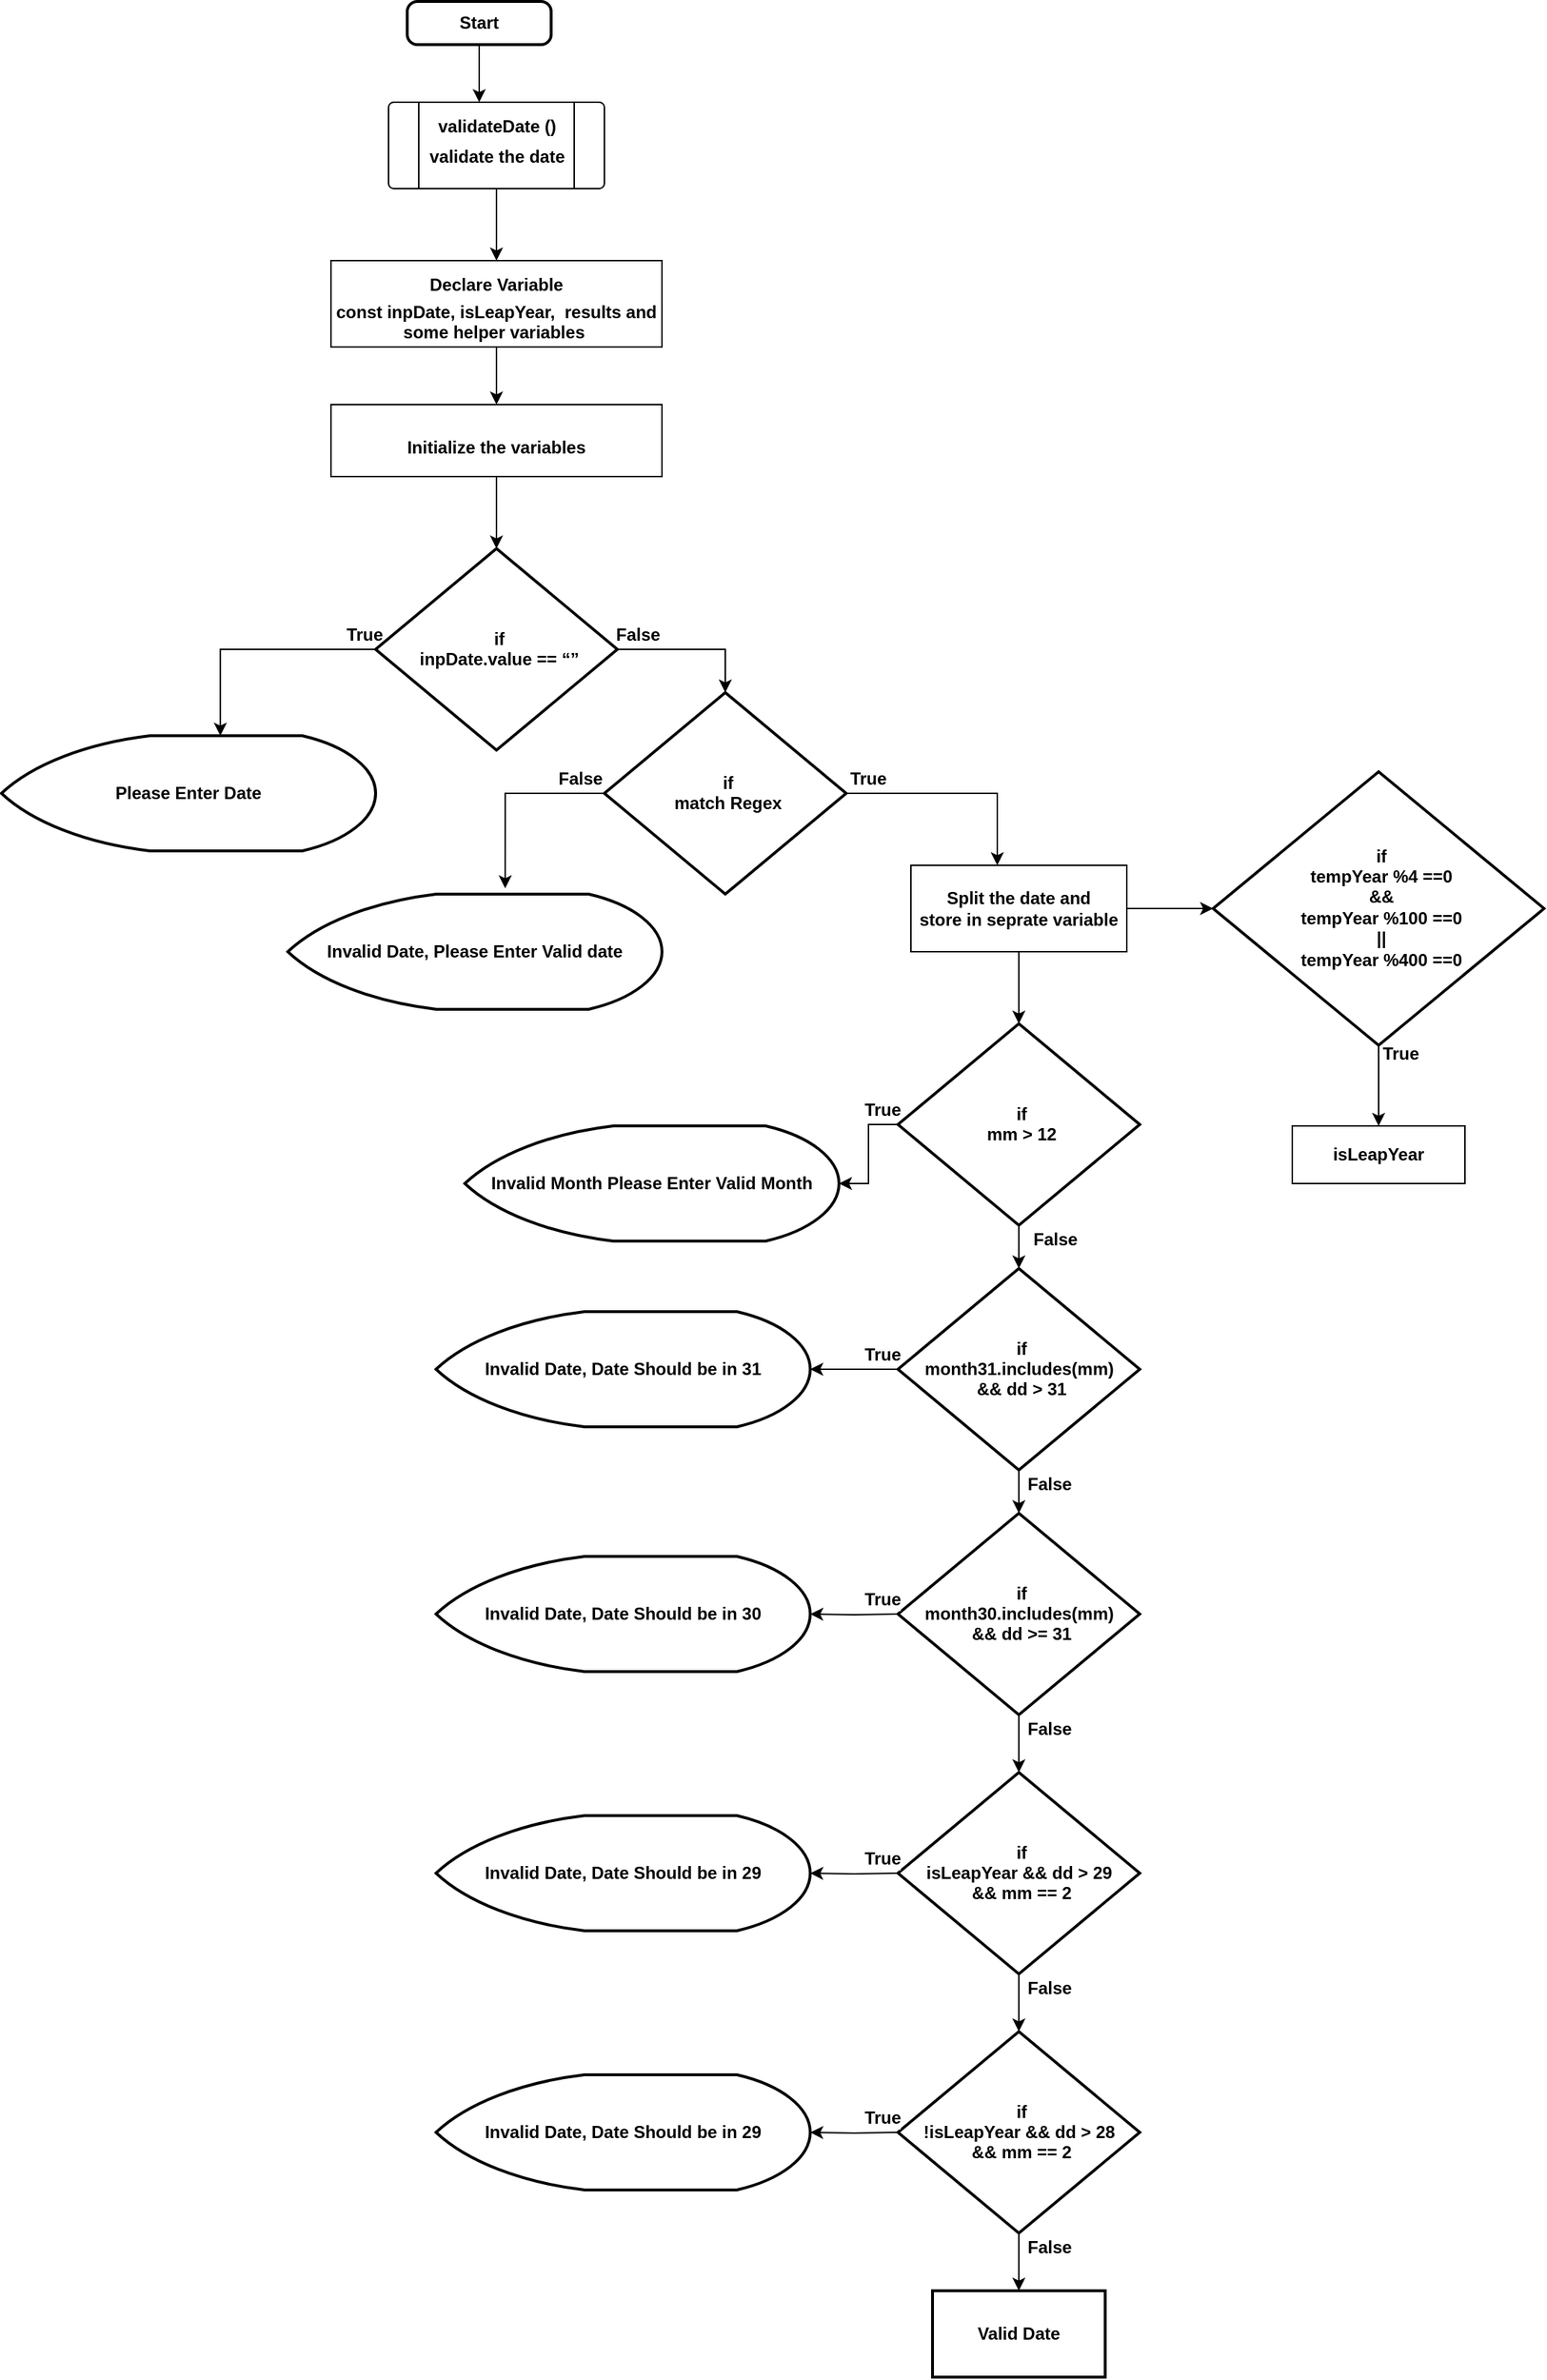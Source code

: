 <mxfile version="14.5.1" type="device"><diagram id="9LL2YR0nMB0kP5iVEP8Q" name="Page-1"><mxGraphModel dx="710" dy="405" grid="1" gridSize="10" guides="1" tooltips="1" connect="1" arrows="1" fold="1" page="1" pageScale="1" pageWidth="850" pageHeight="1100" math="0" shadow="0"><root><mxCell id="0"/><mxCell id="1" parent="0"/><mxCell id="JqHJH4Xee65i9F3_Jqvx-3" value="&lt;span style=&quot;font-size: 12px;&quot;&gt;Start&lt;/span&gt;" style="rounded=1;whiteSpace=wrap;html=1;absoluteArcSize=1;arcSize=14;strokeWidth=2;fontStyle=1;fontSize=12;" vertex="1" parent="1"><mxGeometry x="300" y="300" width="100" height="30" as="geometry"/></mxCell><mxCell id="JqHJH4Xee65i9F3_Jqvx-4" value="" style="endArrow=classic;html=1;exitX=0.5;exitY=1;exitDx=0;exitDy=0;fontStyle=1;fontSize=12;" edge="1" parent="1" source="JqHJH4Xee65i9F3_Jqvx-3"><mxGeometry width="50" height="50" relative="1" as="geometry"><mxPoint x="350" y="410" as="sourcePoint"/><mxPoint x="350" y="370" as="targetPoint"/></mxGeometry></mxCell><mxCell id="JqHJH4Xee65i9F3_Jqvx-5" value="" style="verticalLabelPosition=bottom;verticalAlign=top;html=1;shape=process;whiteSpace=wrap;rounded=1;size=0.14;arcSize=6;fontStyle=1;fontSize=12;" vertex="1" parent="1"><mxGeometry x="287" y="370" width="150" height="60" as="geometry"/></mxCell><mxCell id="JqHJH4Xee65i9F3_Jqvx-8" value="" style="edgeStyle=orthogonalEdgeStyle;rounded=0;orthogonalLoop=1;jettySize=auto;html=1;fontStyle=1;fontSize=12;" edge="1" parent="1" source="JqHJH4Xee65i9F3_Jqvx-6" target="JqHJH4Xee65i9F3_Jqvx-7"><mxGeometry relative="1" as="geometry"/></mxCell><mxCell id="JqHJH4Xee65i9F3_Jqvx-6" value="&lt;p class=&quot;MsoNormal&quot; align=&quot;center&quot; style=&quot;line-height: 20%; font-size: 12px;&quot;&gt;validateDate ()&lt;/p&gt;&lt;p class=&quot;MsoNormal&quot; align=&quot;center&quot; style=&quot;font-size: 12px;&quot;&gt;&lt;span style=&quot;font-size: 12px; line-height: 107%;&quot;&gt;validate the date&lt;/span&gt;&lt;/p&gt;" style="text;html=1;align=center;verticalAlign=middle;resizable=0;points=[];autosize=1;fontStyle=1;fontSize=12;" vertex="1" parent="1"><mxGeometry x="307" y="370" width="110" height="60" as="geometry"/></mxCell><mxCell id="JqHJH4Xee65i9F3_Jqvx-10" value="" style="edgeStyle=orthogonalEdgeStyle;rounded=0;orthogonalLoop=1;jettySize=auto;html=1;fontStyle=1;fontSize=12;" edge="1" parent="1" source="JqHJH4Xee65i9F3_Jqvx-7" target="JqHJH4Xee65i9F3_Jqvx-9"><mxGeometry relative="1" as="geometry"/></mxCell><mxCell id="JqHJH4Xee65i9F3_Jqvx-7" value="&lt;p class=&quot;MsoNormal&quot; align=&quot;center&quot; style=&quot;margin-bottom: 0in; line-height: 20%; font-size: 12px;&quot;&gt;Declare Variable&lt;/p&gt;&lt;p class=&quot;MsoNormal&quot; align=&quot;center&quot; style=&quot;margin-bottom: 0in; line-height: 115%; font-size: 12px;&quot;&gt;const inpDate, isLeapYear,&amp;nbsp; results and some helper variables&amp;nbsp;&lt;/p&gt;" style="rounded=0;whiteSpace=wrap;html=1;fontStyle=1;fontSize=12;" vertex="1" parent="1"><mxGeometry x="247" y="480" width="230" height="60" as="geometry"/></mxCell><mxCell id="JqHJH4Xee65i9F3_Jqvx-12" value="" style="edgeStyle=orthogonalEdgeStyle;rounded=0;orthogonalLoop=1;jettySize=auto;html=1;fontSize=12;" edge="1" parent="1" source="JqHJH4Xee65i9F3_Jqvx-9" target="JqHJH4Xee65i9F3_Jqvx-11"><mxGeometry relative="1" as="geometry"/></mxCell><mxCell id="JqHJH4Xee65i9F3_Jqvx-9" value="&lt;p class=&quot;MsoNormal&quot; align=&quot;center&quot; style=&quot;margin-bottom: 0in; line-height: 20%; font-size: 12px;&quot;&gt;Initialize the variables&lt;/p&gt;" style="rounded=0;whiteSpace=wrap;html=1;fontStyle=1;fontSize=12;" vertex="1" parent="1"><mxGeometry x="247" y="580" width="230" height="50" as="geometry"/></mxCell><mxCell id="JqHJH4Xee65i9F3_Jqvx-14" value="True" style="edgeStyle=orthogonalEdgeStyle;rounded=0;orthogonalLoop=1;jettySize=auto;html=1;entryX=0.585;entryY=0;entryDx=0;entryDy=0;entryPerimeter=0;fontSize=12;fontStyle=1" edge="1" parent="1" source="JqHJH4Xee65i9F3_Jqvx-11" target="JqHJH4Xee65i9F3_Jqvx-13"><mxGeometry x="-0.905" y="-10" relative="1" as="geometry"><mxPoint x="240" y="750" as="targetPoint"/><Array as="points"><mxPoint x="170" y="750"/></Array><mxPoint as="offset"/></mxGeometry></mxCell><mxCell id="JqHJH4Xee65i9F3_Jqvx-16" value="&lt;b style=&quot;font-size: 12px;&quot;&gt;False&lt;/b&gt;" style="edgeStyle=orthogonalEdgeStyle;rounded=0;orthogonalLoop=1;jettySize=auto;html=1;entryX=0.5;entryY=0;entryDx=0;entryDy=0;entryPerimeter=0;fontSize=12;" edge="1" parent="1" source="JqHJH4Xee65i9F3_Jqvx-11" target="JqHJH4Xee65i9F3_Jqvx-15"><mxGeometry x="-0.733" y="10" relative="1" as="geometry"><Array as="points"><mxPoint x="521" y="750"/></Array><mxPoint as="offset"/></mxGeometry></mxCell><mxCell id="JqHJH4Xee65i9F3_Jqvx-11" value="&lt;p class=&quot;MsoNormal&quot; align=&quot;center&quot; style=&quot;margin: 0in -7.5pt 0in -4.5pt; line-height: 20%; font-size: 12px;&quot;&gt;&lt;span style=&quot;font-size: 12px; line-height: 107%;&quot;&gt;if&lt;/span&gt;&lt;/p&gt;&lt;p class=&quot;MsoNormal&quot; align=&quot;center&quot; style=&quot;margin: 0in -7.5pt 0in -4.5pt; font-size: 12px;&quot;&gt;&lt;span style=&quot;font-size: 12px; line-height: 107%;&quot;&gt;inpDate.value == “”&lt;/span&gt;&lt;/p&gt;" style="strokeWidth=2;html=1;shape=mxgraph.flowchart.decision;whiteSpace=wrap;fontStyle=1;fontSize=12;" vertex="1" parent="1"><mxGeometry x="278" y="680" width="168" height="140" as="geometry"/></mxCell><mxCell id="JqHJH4Xee65i9F3_Jqvx-13" value="Please Enter Date" style="strokeWidth=2;html=1;shape=mxgraph.flowchart.display;whiteSpace=wrap;fontStyle=1;fontSize=12;" vertex="1" parent="1"><mxGeometry x="18" y="810" width="260" height="80" as="geometry"/></mxCell><mxCell id="JqHJH4Xee65i9F3_Jqvx-18" value="&lt;b style=&quot;font-size: 12px;&quot;&gt;False&lt;/b&gt;" style="edgeStyle=orthogonalEdgeStyle;rounded=0;orthogonalLoop=1;jettySize=auto;html=1;exitX=0;exitY=0.5;exitDx=0;exitDy=0;exitPerimeter=0;entryX=0.581;entryY=-0.05;entryDx=0;entryDy=0;entryPerimeter=0;fontSize=12;" edge="1" parent="1" source="JqHJH4Xee65i9F3_Jqvx-15" target="JqHJH4Xee65i9F3_Jqvx-17"><mxGeometry x="-0.748" y="-10" relative="1" as="geometry"><mxPoint as="offset"/></mxGeometry></mxCell><mxCell id="JqHJH4Xee65i9F3_Jqvx-19" value="&lt;b style=&quot;font-size: 12px;&quot;&gt;True&lt;/b&gt;" style="edgeStyle=orthogonalEdgeStyle;rounded=0;orthogonalLoop=1;jettySize=auto;html=1;exitX=1;exitY=0.5;exitDx=0;exitDy=0;exitPerimeter=0;fontSize=12;" edge="1" parent="1" source="JqHJH4Xee65i9F3_Jqvx-15"><mxGeometry x="-0.806" y="10" relative="1" as="geometry"><mxPoint x="710" y="900" as="targetPoint"/><Array as="points"><mxPoint x="710" y="850"/></Array><mxPoint as="offset"/></mxGeometry></mxCell><mxCell id="JqHJH4Xee65i9F3_Jqvx-15" value="&lt;p class=&quot;MsoNormal&quot; align=&quot;center&quot; style=&quot;margin: 0in -7.5pt 0in -4.5pt; line-height: 20%; font-size: 12px;&quot;&gt;&lt;span style=&quot;font-size: 12px; line-height: 107%;&quot;&gt;if&lt;/span&gt;&lt;/p&gt;&lt;p class=&quot;MsoNormal&quot; align=&quot;center&quot; style=&quot;margin: 0in -7.5pt 0in -4.5pt; font-size: 12px;&quot;&gt;&lt;span style=&quot;font-size: 12px;&quot;&gt;match Regex&lt;/span&gt;&lt;/p&gt;" style="strokeWidth=2;html=1;shape=mxgraph.flowchart.decision;whiteSpace=wrap;fontStyle=1;fontSize=12;" vertex="1" parent="1"><mxGeometry x="437" y="780" width="168" height="140" as="geometry"/></mxCell><mxCell id="JqHJH4Xee65i9F3_Jqvx-17" value="Invalid Date, Please Enter Valid date" style="strokeWidth=2;html=1;shape=mxgraph.flowchart.display;whiteSpace=wrap;fontStyle=1;fontSize=12;" vertex="1" parent="1"><mxGeometry x="217" y="920" width="260" height="80" as="geometry"/></mxCell><mxCell id="JqHJH4Xee65i9F3_Jqvx-29" style="edgeStyle=orthogonalEdgeStyle;rounded=0;orthogonalLoop=1;jettySize=auto;html=1;fontSize=12;" edge="1" parent="1" source="JqHJH4Xee65i9F3_Jqvx-21" target="JqHJH4Xee65i9F3_Jqvx-22"><mxGeometry relative="1" as="geometry"/></mxCell><mxCell id="JqHJH4Xee65i9F3_Jqvx-31" style="edgeStyle=orthogonalEdgeStyle;rounded=0;orthogonalLoop=1;jettySize=auto;html=1;entryX=0.5;entryY=0;entryDx=0;entryDy=0;entryPerimeter=0;fontSize=12;" edge="1" parent="1" source="JqHJH4Xee65i9F3_Jqvx-21" target="JqHJH4Xee65i9F3_Jqvx-30"><mxGeometry relative="1" as="geometry"/></mxCell><mxCell id="JqHJH4Xee65i9F3_Jqvx-21" value="&lt;b style=&quot;font-size: 12px;&quot;&gt;Split the date and&lt;br style=&quot;font-size: 12px;&quot;&gt;store in seprate variable&lt;/b&gt;" style="rounded=0;whiteSpace=wrap;html=1;fontSize=12;" vertex="1" parent="1"><mxGeometry x="650" y="900" width="150" height="60" as="geometry"/></mxCell><mxCell id="JqHJH4Xee65i9F3_Jqvx-25" value="True" style="edgeStyle=orthogonalEdgeStyle;rounded=0;orthogonalLoop=1;jettySize=auto;html=1;fontSize=12;fontStyle=1;exitX=0.5;exitY=1;exitDx=0;exitDy=0;exitPerimeter=0;entryX=0.5;entryY=0;entryDx=0;entryDy=0;" edge="1" parent="1" source="JqHJH4Xee65i9F3_Jqvx-22" target="JqHJH4Xee65i9F3_Jqvx-24"><mxGeometry x="-0.778" y="15" relative="1" as="geometry"><mxPoint x="965" y="1190" as="targetPoint"/><Array as="points"><mxPoint x="975" y="1070"/><mxPoint x="975" y="1070"/></Array><mxPoint as="offset"/></mxGeometry></mxCell><mxCell id="JqHJH4Xee65i9F3_Jqvx-22" value="&lt;p class=&quot;MsoNormal&quot; align=&quot;center&quot; style=&quot;margin: 0in -7.5pt 0in -4.5pt; line-height: 20%; font-size: 12px;&quot;&gt;&lt;span style=&quot;font-size: 12px; line-height: 107%;&quot;&gt;if&lt;/span&gt;&lt;/p&gt;&lt;p class=&quot;MsoNormal&quot; align=&quot;center&quot; style=&quot;margin: 0in -7.5pt 0in -4.5pt; font-size: 12px;&quot;&gt;&lt;span style=&quot;font-size: 12px;&quot;&gt;tempYear %4 ==0&lt;/span&gt;&lt;/p&gt;&lt;p class=&quot;MsoNormal&quot; align=&quot;center&quot; style=&quot;margin: 0in -7.5pt 0in -4.5pt; font-size: 12px;&quot;&gt;&lt;span style=&quot;font-size: 12px;&quot;&gt;&amp;amp;&amp;amp;&lt;/span&gt;&lt;/p&gt;&lt;p class=&quot;MsoNormal&quot; align=&quot;center&quot; style=&quot;margin: 0in -7.5pt 0in -4.5pt; font-size: 12px;&quot;&gt;&lt;span style=&quot;font-size: 12px;&quot;&gt;tempYear %100 ==0&lt;/span&gt;&lt;span style=&quot;font-size: 12px;&quot;&gt;&lt;br style=&quot;font-size: 12px;&quot;&gt;&lt;/span&gt;&lt;/p&gt;&lt;p class=&quot;MsoNormal&quot; align=&quot;center&quot; style=&quot;margin: 0in -7.5pt 0in -4.5pt; font-size: 12px;&quot;&gt;&lt;span style=&quot;font-size: 12px;&quot;&gt;||&lt;/span&gt;&lt;/p&gt;&lt;p class=&quot;MsoNormal&quot; align=&quot;center&quot; style=&quot;margin: 0in -7.5pt 0in -4.5pt; font-size: 12px;&quot;&gt;&lt;span style=&quot;font-size: 12px;&quot;&gt;tempYear %400 ==0&lt;/span&gt;&lt;span style=&quot;font-size: 12px;&quot;&gt;&lt;br style=&quot;font-size: 12px;&quot;&gt;&lt;/span&gt;&lt;/p&gt;" style="strokeWidth=2;html=1;shape=mxgraph.flowchart.decision;whiteSpace=wrap;fontStyle=1;fontSize=12;" vertex="1" parent="1"><mxGeometry x="860" y="835" width="230" height="190" as="geometry"/></mxCell><mxCell id="JqHJH4Xee65i9F3_Jqvx-24" value="&lt;b style=&quot;font-size: 12px;&quot;&gt;isLeapYear&lt;/b&gt;" style="rounded=0;whiteSpace=wrap;html=1;fontSize=12;" vertex="1" parent="1"><mxGeometry x="915" y="1081" width="120" height="40" as="geometry"/></mxCell><mxCell id="JqHJH4Xee65i9F3_Jqvx-34" value="True" style="edgeStyle=orthogonalEdgeStyle;rounded=0;orthogonalLoop=1;jettySize=auto;html=1;entryX=1;entryY=0.5;entryDx=0;entryDy=0;entryPerimeter=0;fontSize=12;fontStyle=1" edge="1" parent="1" source="JqHJH4Xee65i9F3_Jqvx-30" target="JqHJH4Xee65i9F3_Jqvx-32"><mxGeometry x="-0.732" y="-10" relative="1" as="geometry"><mxPoint as="offset"/></mxGeometry></mxCell><mxCell id="JqHJH4Xee65i9F3_Jqvx-36" style="edgeStyle=orthogonalEdgeStyle;rounded=0;orthogonalLoop=1;jettySize=auto;html=1;fontSize=12;" edge="1" parent="1" source="JqHJH4Xee65i9F3_Jqvx-30"><mxGeometry relative="1" as="geometry"><mxPoint x="725" y="1180" as="targetPoint"/></mxGeometry></mxCell><mxCell id="JqHJH4Xee65i9F3_Jqvx-30" value="&lt;p class=&quot;MsoNormal&quot; align=&quot;center&quot; style=&quot;margin: 0in -7.5pt 0in -4.5pt; line-height: 20%; font-size: 12px;&quot;&gt;&lt;span style=&quot;font-size: 12px; line-height: 107%;&quot;&gt;if&lt;/span&gt;&lt;/p&gt;&lt;p class=&quot;MsoNormal&quot; align=&quot;center&quot; style=&quot;margin: 0in -7.5pt 0in -4.5pt; font-size: 12px;&quot;&gt;&lt;span style=&quot;font-size: 12px;&quot;&gt;mm &amp;gt; 12&lt;/span&gt;&lt;/p&gt;" style="strokeWidth=2;html=1;shape=mxgraph.flowchart.decision;whiteSpace=wrap;fontStyle=1;fontSize=12;" vertex="1" parent="1"><mxGeometry x="641" y="1010" width="168" height="140" as="geometry"/></mxCell><mxCell id="JqHJH4Xee65i9F3_Jqvx-32" value="Invalid Month Please Enter Valid Month" style="strokeWidth=2;html=1;shape=mxgraph.flowchart.display;whiteSpace=wrap;fontStyle=1;fontSize=12;" vertex="1" parent="1"><mxGeometry x="340" y="1081" width="260" height="80" as="geometry"/></mxCell><mxCell id="JqHJH4Xee65i9F3_Jqvx-38" value="&lt;b style=&quot;font-size: 12px;&quot;&gt;True&lt;/b&gt;" style="edgeStyle=orthogonalEdgeStyle;rounded=0;orthogonalLoop=1;jettySize=auto;html=1;entryX=1;entryY=0.5;entryDx=0;entryDy=0;entryPerimeter=0;fontSize=12;" edge="1" parent="1" source="JqHJH4Xee65i9F3_Jqvx-35" target="JqHJH4Xee65i9F3_Jqvx-37"><mxGeometry x="-0.639" y="-10" relative="1" as="geometry"><mxPoint as="offset"/></mxGeometry></mxCell><mxCell id="JqHJH4Xee65i9F3_Jqvx-40" value="" style="edgeStyle=orthogonalEdgeStyle;rounded=0;orthogonalLoop=1;jettySize=auto;html=1;fontSize=12;" edge="1" parent="1" source="JqHJH4Xee65i9F3_Jqvx-35" target="JqHJH4Xee65i9F3_Jqvx-39"><mxGeometry relative="1" as="geometry"/></mxCell><mxCell id="JqHJH4Xee65i9F3_Jqvx-35" value="&lt;p class=&quot;MsoNormal&quot; align=&quot;center&quot; style=&quot;margin: 0in -7.5pt 0in -4.5pt; line-height: 20%; font-size: 12px;&quot;&gt;&lt;span style=&quot;font-size: 12px; line-height: 107%;&quot;&gt;if&lt;/span&gt;&lt;/p&gt;&lt;p class=&quot;MsoNormal&quot; align=&quot;center&quot; style=&quot;margin: 0in -7.5pt 0in -4.5pt; font-size: 12px;&quot;&gt;month31.includes(mm)&amp;nbsp;&lt;/p&gt;&lt;p class=&quot;MsoNormal&quot; align=&quot;center&quot; style=&quot;margin: 0in -7.5pt 0in -4.5pt; font-size: 12px;&quot;&gt;&amp;amp;&amp;amp; dd &amp;gt; 31&lt;br style=&quot;font-size: 12px;&quot;&gt;&lt;/p&gt;" style="strokeWidth=2;html=1;shape=mxgraph.flowchart.decision;whiteSpace=wrap;fontStyle=1;fontSize=12;" vertex="1" parent="1"><mxGeometry x="641" y="1180" width="168" height="140" as="geometry"/></mxCell><mxCell id="JqHJH4Xee65i9F3_Jqvx-37" value="Invalid Date, Date Should be in 31" style="strokeWidth=2;html=1;shape=mxgraph.flowchart.display;whiteSpace=wrap;fontStyle=1;fontSize=12;" vertex="1" parent="1"><mxGeometry x="320" y="1210" width="260" height="80" as="geometry"/></mxCell><mxCell id="JqHJH4Xee65i9F3_Jqvx-49" value="" style="edgeStyle=orthogonalEdgeStyle;rounded=0;orthogonalLoop=1;jettySize=auto;html=1;fontSize=12;" edge="1" parent="1" source="JqHJH4Xee65i9F3_Jqvx-39" target="JqHJH4Xee65i9F3_Jqvx-46"><mxGeometry relative="1" as="geometry"/></mxCell><mxCell id="JqHJH4Xee65i9F3_Jqvx-39" value="&lt;p class=&quot;MsoNormal&quot; align=&quot;center&quot; style=&quot;margin: 0in -7.5pt 0in -4.5pt; line-height: 20%; font-size: 12px;&quot;&gt;&lt;span style=&quot;font-size: 12px; line-height: 107%;&quot;&gt;if&lt;/span&gt;&lt;/p&gt;&lt;p class=&quot;MsoNormal&quot; align=&quot;center&quot; style=&quot;margin: 0in -7.5pt 0in -4.5pt; font-size: 12px;&quot;&gt;month30.includes(mm)&amp;nbsp;&lt;/p&gt;&lt;p class=&quot;MsoNormal&quot; align=&quot;center&quot; style=&quot;margin: 0in -7.5pt 0in -4.5pt; font-size: 12px;&quot;&gt;&amp;amp;&amp;amp; dd &amp;gt;= 31&lt;br style=&quot;font-size: 12px;&quot;&gt;&lt;/p&gt;" style="strokeWidth=2;html=1;shape=mxgraph.flowchart.decision;whiteSpace=wrap;fontStyle=1;fontSize=12;" vertex="1" parent="1"><mxGeometry x="641" y="1350" width="168" height="140" as="geometry"/></mxCell><mxCell id="JqHJH4Xee65i9F3_Jqvx-41" value="&lt;b style=&quot;font-size: 12px;&quot;&gt;True&lt;/b&gt;" style="edgeStyle=orthogonalEdgeStyle;rounded=0;orthogonalLoop=1;jettySize=auto;html=1;entryX=1;entryY=0.5;entryDx=0;entryDy=0;entryPerimeter=0;fontSize=12;" edge="1" parent="1" target="JqHJH4Xee65i9F3_Jqvx-42"><mxGeometry x="-0.639" y="-10" relative="1" as="geometry"><mxPoint x="641" y="1420" as="sourcePoint"/><mxPoint as="offset"/></mxGeometry></mxCell><mxCell id="JqHJH4Xee65i9F3_Jqvx-42" value="Invalid Date, Date Should be in 30" style="strokeWidth=2;html=1;shape=mxgraph.flowchart.display;whiteSpace=wrap;fontStyle=1;fontSize=12;" vertex="1" parent="1"><mxGeometry x="320" y="1380" width="260" height="80" as="geometry"/></mxCell><mxCell id="JqHJH4Xee65i9F3_Jqvx-43" value="False" style="text;html=1;align=center;verticalAlign=middle;resizable=0;points=[];autosize=1;fontSize=12;fontStyle=1" vertex="1" parent="1"><mxGeometry x="725" y="1150" width="50" height="20" as="geometry"/></mxCell><mxCell id="JqHJH4Xee65i9F3_Jqvx-44" value="False" style="text;html=1;align=center;verticalAlign=middle;resizable=0;points=[];autosize=1;fontSize=12;fontStyle=1" vertex="1" parent="1"><mxGeometry x="721" y="1320" width="50" height="20" as="geometry"/></mxCell><mxCell id="JqHJH4Xee65i9F3_Jqvx-55" value="" style="edgeStyle=orthogonalEdgeStyle;rounded=0;orthogonalLoop=1;jettySize=auto;html=1;fontSize=12;" edge="1" parent="1" source="JqHJH4Xee65i9F3_Jqvx-46" target="JqHJH4Xee65i9F3_Jqvx-52"><mxGeometry relative="1" as="geometry"/></mxCell><mxCell id="JqHJH4Xee65i9F3_Jqvx-46" value="&lt;p class=&quot;MsoNormal&quot; align=&quot;center&quot; style=&quot;margin: 0in -7.5pt 0in -4.5pt ; line-height: 20% ; font-size: 12px&quot;&gt;&lt;span style=&quot;font-size: 12px ; line-height: 107%&quot;&gt;if&lt;/span&gt;&lt;/p&gt;&lt;p class=&quot;MsoNormal&quot; align=&quot;center&quot; style=&quot;margin: 0in -7.5pt 0in -4.5pt&quot;&gt;isLeapYear &amp;amp;&amp;amp; dd &amp;gt; 29&amp;nbsp;&lt;/p&gt;&lt;p class=&quot;MsoNormal&quot; align=&quot;center&quot; style=&quot;margin: 0in -7.5pt 0in -4.5pt&quot;&gt;&amp;amp;&amp;amp; mm == 2&lt;br&gt;&lt;/p&gt;" style="strokeWidth=2;html=1;shape=mxgraph.flowchart.decision;whiteSpace=wrap;fontStyle=1;fontSize=12;" vertex="1" parent="1"><mxGeometry x="641" y="1530" width="168" height="140" as="geometry"/></mxCell><mxCell id="JqHJH4Xee65i9F3_Jqvx-47" value="&lt;b style=&quot;font-size: 12px;&quot;&gt;True&lt;/b&gt;" style="edgeStyle=orthogonalEdgeStyle;rounded=0;orthogonalLoop=1;jettySize=auto;html=1;entryX=1;entryY=0.5;entryDx=0;entryDy=0;entryPerimeter=0;fontSize=12;" edge="1" parent="1" target="JqHJH4Xee65i9F3_Jqvx-48"><mxGeometry x="-0.639" y="-10" relative="1" as="geometry"><mxPoint x="641" y="1600" as="sourcePoint"/><mxPoint as="offset"/></mxGeometry></mxCell><mxCell id="JqHJH4Xee65i9F3_Jqvx-48" value="Invalid Date, Date Should be in 29" style="strokeWidth=2;html=1;shape=mxgraph.flowchart.display;whiteSpace=wrap;fontStyle=1;fontSize=12;" vertex="1" parent="1"><mxGeometry x="320" y="1560" width="260" height="80" as="geometry"/></mxCell><mxCell id="JqHJH4Xee65i9F3_Jqvx-50" value="False" style="text;html=1;align=center;verticalAlign=middle;resizable=0;points=[];autosize=1;fontSize=12;fontStyle=1" vertex="1" parent="1"><mxGeometry x="721" y="1490" width="50" height="20" as="geometry"/></mxCell><mxCell id="JqHJH4Xee65i9F3_Jqvx-59" value="" style="edgeStyle=orthogonalEdgeStyle;rounded=0;orthogonalLoop=1;jettySize=auto;html=1;fontSize=12;" edge="1" parent="1" source="JqHJH4Xee65i9F3_Jqvx-52" target="JqHJH4Xee65i9F3_Jqvx-58"><mxGeometry relative="1" as="geometry"/></mxCell><mxCell id="JqHJH4Xee65i9F3_Jqvx-52" value="&lt;p class=&quot;MsoNormal&quot; align=&quot;center&quot; style=&quot;margin: 0in -7.5pt 0in -4.5pt ; line-height: 20% ; font-size: 12px&quot;&gt;&lt;span style=&quot;font-size: 12px ; line-height: 107%&quot;&gt;if&lt;/span&gt;&lt;/p&gt;&lt;p class=&quot;MsoNormal&quot; align=&quot;center&quot; style=&quot;margin: 0in -7.5pt 0in -4.5pt&quot;&gt;!isLeapYear &amp;amp;&amp;amp; dd &amp;gt; 28&amp;nbsp;&lt;/p&gt;&lt;p class=&quot;MsoNormal&quot; align=&quot;center&quot; style=&quot;margin: 0in -7.5pt 0in -4.5pt&quot;&gt;&amp;amp;&amp;amp; mm == 2&lt;br&gt;&lt;/p&gt;" style="strokeWidth=2;html=1;shape=mxgraph.flowchart.decision;whiteSpace=wrap;fontStyle=1;fontSize=12;" vertex="1" parent="1"><mxGeometry x="641" y="1710" width="168" height="140" as="geometry"/></mxCell><mxCell id="JqHJH4Xee65i9F3_Jqvx-53" value="&lt;b style=&quot;font-size: 12px;&quot;&gt;True&lt;/b&gt;" style="edgeStyle=orthogonalEdgeStyle;rounded=0;orthogonalLoop=1;jettySize=auto;html=1;entryX=1;entryY=0.5;entryDx=0;entryDy=0;entryPerimeter=0;fontSize=12;" edge="1" parent="1" target="JqHJH4Xee65i9F3_Jqvx-54"><mxGeometry x="-0.639" y="-10" relative="1" as="geometry"><mxPoint x="641" y="1780" as="sourcePoint"/><mxPoint as="offset"/></mxGeometry></mxCell><mxCell id="JqHJH4Xee65i9F3_Jqvx-54" value="Invalid Date, Date Should be in 29" style="strokeWidth=2;html=1;shape=mxgraph.flowchart.display;whiteSpace=wrap;fontStyle=1;fontSize=12;" vertex="1" parent="1"><mxGeometry x="320" y="1740" width="260" height="80" as="geometry"/></mxCell><mxCell id="JqHJH4Xee65i9F3_Jqvx-56" value="False" style="text;html=1;align=center;verticalAlign=middle;resizable=0;points=[];autosize=1;fontSize=12;fontStyle=1" vertex="1" parent="1"><mxGeometry x="721" y="1670" width="50" height="20" as="geometry"/></mxCell><mxCell id="JqHJH4Xee65i9F3_Jqvx-58" value="Valid Date" style="whiteSpace=wrap;html=1;fontStyle=1;strokeWidth=2;" vertex="1" parent="1"><mxGeometry x="665" y="1890" width="120" height="60" as="geometry"/></mxCell><mxCell id="JqHJH4Xee65i9F3_Jqvx-60" value="False" style="text;html=1;align=center;verticalAlign=middle;resizable=0;points=[];autosize=1;fontSize=12;fontStyle=1" vertex="1" parent="1"><mxGeometry x="721" y="1850" width="50" height="20" as="geometry"/></mxCell></root></mxGraphModel></diagram></mxfile>